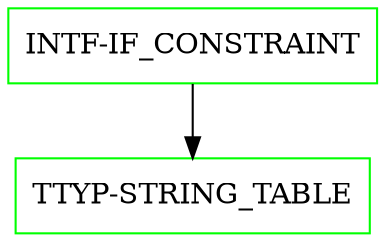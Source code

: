 digraph G {
  "INTF-IF_CONSTRAINT" [shape=box,color=green];
  "TTYP-STRING_TABLE" [shape=box,color=green,URL="./TTYP_STRING_TABLE.html"];
  "INTF-IF_CONSTRAINT" -> "TTYP-STRING_TABLE";
}
